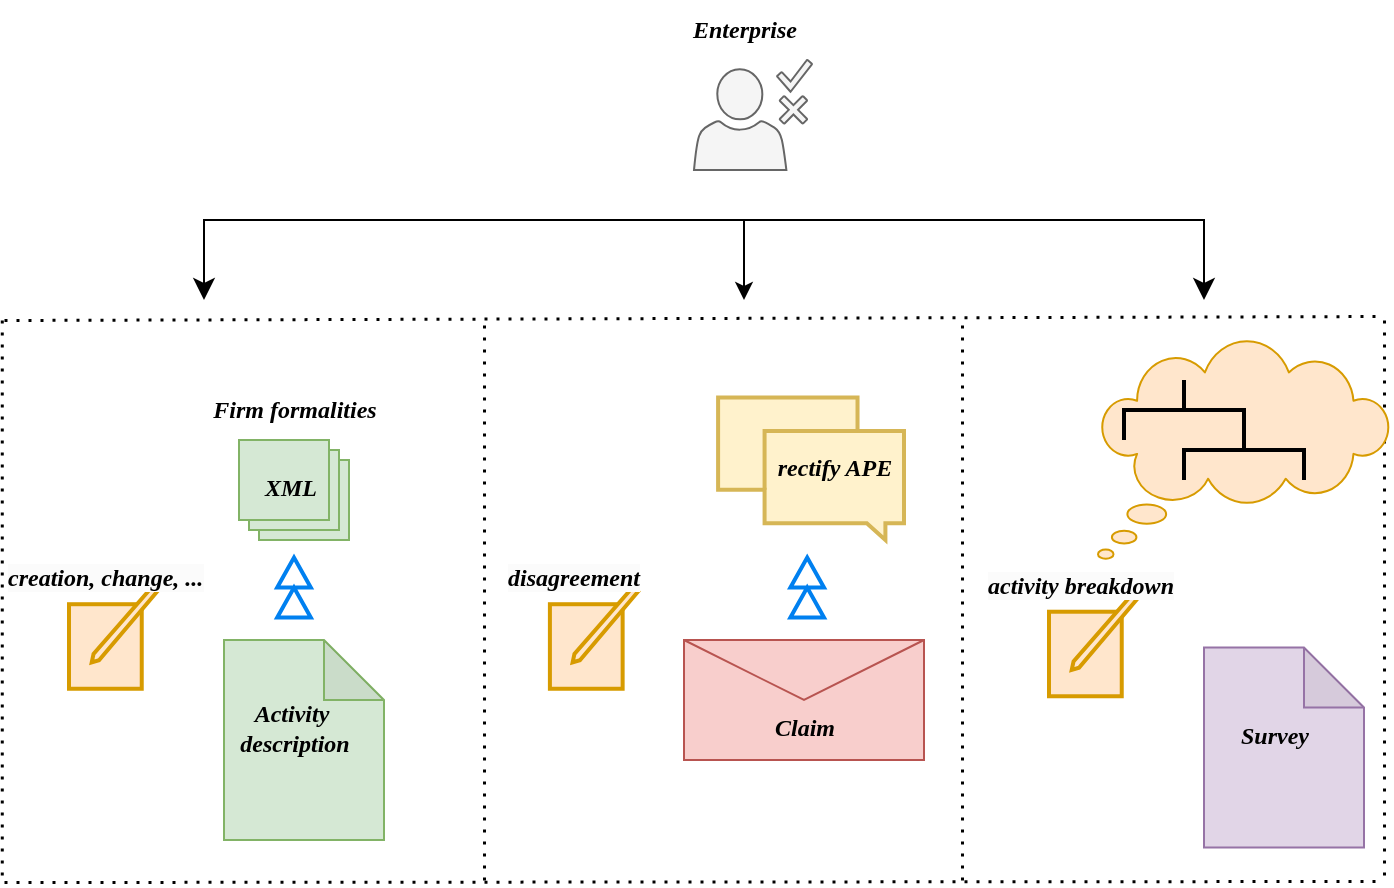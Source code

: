 <mxfile version="24.3.0" type="github">
  <diagram name="Page-1" id="bldviGOM2PhAeHIemhQr">
    <mxGraphModel dx="1599" dy="437" grid="1" gridSize="10" guides="1" tooltips="1" connect="1" arrows="1" fold="1" page="1" pageScale="1" pageWidth="850" pageHeight="1100" math="0" shadow="0">
      <root>
        <mxCell id="0" />
        <mxCell id="1" parent="0" />
        <mxCell id="jSoYXtQaay7fsIpfsQkB-14" value="" style="verticalLabelPosition=bottom;verticalAlign=top;html=1;shape=mxgraph.basic.layered_rect;dx=10;outlineConnect=0;whiteSpace=wrap;fillColor=#d5e8d4;strokeColor=#82b366;" parent="1" vertex="1">
          <mxGeometry x="117.5" y="500" width="55" height="50" as="geometry" />
        </mxCell>
        <mxCell id="jSoYXtQaay7fsIpfsQkB-16" value="&lt;font face=&quot;Work sans&quot;&gt;&lt;b&gt;&lt;i&gt;Firm formalities&lt;/i&gt;&lt;/b&gt;&lt;/font&gt;" style="text;html=1;align=center;verticalAlign=middle;resizable=0;points=[];autosize=1;strokeColor=none;fillColor=none;" parent="1" vertex="1">
          <mxGeometry x="85" y="470" width="120" height="30" as="geometry" />
        </mxCell>
        <mxCell id="jSoYXtQaay7fsIpfsQkB-38" value="&lt;i style=&quot;font-family: &amp;quot;Work sans&amp;quot;;&quot;&gt;&lt;b&gt;XML&lt;/b&gt;&lt;/i&gt;" style="text;html=1;align=center;verticalAlign=middle;resizable=0;points=[];autosize=1;strokeColor=none;fillColor=none;" parent="1" vertex="1">
          <mxGeometry x="117.5" y="508.75" width="50" height="30" as="geometry" />
        </mxCell>
        <mxCell id="VBAkpBCVjeTr1UJTXE4Z-3" value="" style="shape=note;whiteSpace=wrap;html=1;backgroundOutline=1;darkOpacity=0.05;fillColor=#d5e8d4;strokeColor=#82b366;" vertex="1" parent="1">
          <mxGeometry x="110" y="600" width="80" height="100" as="geometry" />
        </mxCell>
        <mxCell id="VBAkpBCVjeTr1UJTXE4Z-4" value="&lt;font face=&quot;Work sans&quot;&gt;&lt;b&gt;&lt;i&gt;Activity&amp;nbsp;&lt;/i&gt;&lt;/b&gt;&lt;/font&gt;&lt;div&gt;&lt;font face=&quot;Work sans&quot;&gt;&lt;b&gt;&lt;i&gt;d&lt;/i&gt;&lt;/b&gt;&lt;/font&gt;&lt;b style=&quot;font-family: &amp;quot;Work sans&amp;quot;; background-color: initial;&quot;&gt;&lt;i&gt;escription&lt;/i&gt;&lt;/b&gt;&lt;/div&gt;" style="text;html=1;align=center;verticalAlign=middle;resizable=0;points=[];autosize=1;strokeColor=none;fillColor=none;" vertex="1" parent="1">
          <mxGeometry x="100" y="624.38" width="90" height="40" as="geometry" />
        </mxCell>
        <mxCell id="VBAkpBCVjeTr1UJTXE4Z-10" value="" style="html=1;verticalLabelPosition=bottom;align=center;labelBackgroundColor=#ffffff;verticalAlign=top;strokeWidth=2;strokeColor=#d79b00;shadow=0;dashed=0;shape=mxgraph.ios7.icons.compose;fillColor=#ffe6cc;" vertex="1" parent="1">
          <mxGeometry x="32.5" y="573.13" width="44.1" height="51.25" as="geometry" />
        </mxCell>
        <mxCell id="VBAkpBCVjeTr1UJTXE4Z-11" value="" style="html=1;verticalLabelPosition=bottom;align=center;labelBackgroundColor=#ffffff;verticalAlign=top;strokeWidth=2;strokeColor=#0080F0;shadow=0;dashed=0;shape=mxgraph.ios7.icons.forward;direction=north;" vertex="1" parent="1">
          <mxGeometry x="136.6" y="558.75" width="16.8" height="30" as="geometry" />
        </mxCell>
        <mxCell id="VBAkpBCVjeTr1UJTXE4Z-12" value="&lt;b style=&quot;forced-color-adjust: none; color: rgb(0, 0, 0); font-family: &amp;quot;Work sans&amp;quot;; font-size: 12px; font-style: normal; font-variant-ligatures: normal; font-variant-caps: normal; letter-spacing: normal; orphans: 2; text-align: center; text-indent: 0px; text-transform: none; widows: 2; word-spacing: 0px; -webkit-text-stroke-width: 0px; white-space: nowrap; background-color: rgb(251, 251, 251); text-decoration-thickness: initial; text-decoration-style: initial; text-decoration-color: initial;&quot;&gt;&lt;i style=&quot;forced-color-adjust: none;&quot;&gt;creation, change, ...&lt;/i&gt;&lt;/b&gt;" style="text;whiteSpace=wrap;html=1;fontFamily=Helvetica;fontSize=12;fontColor=default;autosize=1;resizable=0;" vertex="1" parent="1">
          <mxGeometry y="555" width="90" height="37.5" as="geometry" />
        </mxCell>
        <mxCell id="VBAkpBCVjeTr1UJTXE4Z-13" value="" style="endArrow=none;dashed=1;html=1;dashPattern=1 3;strokeWidth=1.5;rounded=0;curved=0;" edge="1" parent="1">
          <mxGeometry width="50" height="50" relative="1" as="geometry">
            <mxPoint x="240" y="720" as="sourcePoint" />
            <mxPoint x="240" y="440" as="targetPoint" />
          </mxGeometry>
        </mxCell>
        <mxCell id="VBAkpBCVjeTr1UJTXE4Z-14" value="" style="shape=message;html=1;html=1;outlineConnect=0;labelPosition=center;verticalLabelPosition=bottom;align=center;verticalAlign=top;fillColor=#f8cecc;strokeColor=#b85450;" vertex="1" parent="1">
          <mxGeometry x="340" y="600" width="120" height="60" as="geometry" />
        </mxCell>
        <mxCell id="VBAkpBCVjeTr1UJTXE4Z-15" value="" style="sketch=0;pointerEvents=1;shadow=0;dashed=0;html=1;strokeColor=#666666;fillColor=#f5f5f5;labelPosition=center;verticalLabelPosition=bottom;verticalAlign=top;outlineConnect=0;align=center;shape=mxgraph.office.users.approver;fontColor=#333333;" vertex="1" parent="1">
          <mxGeometry x="345" y="310" width="59" height="55" as="geometry" />
        </mxCell>
        <mxCell id="VBAkpBCVjeTr1UJTXE4Z-16" value="&lt;font face=&quot;Work sans&quot;&gt;&lt;i&gt;&lt;b&gt;Enterprise&lt;/b&gt;&lt;/i&gt;&lt;/font&gt;" style="text;html=1;align=center;verticalAlign=middle;resizable=0;points=[];autosize=1;strokeColor=none;fillColor=none;" vertex="1" parent="1">
          <mxGeometry x="330" y="280" width="80" height="30" as="geometry" />
        </mxCell>
        <mxCell id="VBAkpBCVjeTr1UJTXE4Z-17" value="" style="html=1;verticalLabelPosition=bottom;align=center;labelBackgroundColor=#ffffff;verticalAlign=top;strokeWidth=2;strokeColor=#d79b00;shadow=0;dashed=0;shape=mxgraph.ios7.icons.compose;fillColor=#ffe6cc;" vertex="1" parent="1">
          <mxGeometry x="272.95" y="573.13" width="44.1" height="51.25" as="geometry" />
        </mxCell>
        <mxCell id="VBAkpBCVjeTr1UJTXE4Z-18" value="&lt;b style=&quot;forced-color-adjust: none; color: rgb(0, 0, 0); font-family: &amp;quot;Work sans&amp;quot;; font-size: 12px; font-style: normal; font-variant-ligatures: normal; font-variant-caps: normal; letter-spacing: normal; orphans: 2; text-align: center; text-indent: 0px; text-transform: none; widows: 2; word-spacing: 0px; -webkit-text-stroke-width: 0px; white-space: nowrap; background-color: rgb(251, 251, 251); text-decoration-thickness: initial; text-decoration-style: initial; text-decoration-color: initial;&quot;&gt;&lt;i style=&quot;forced-color-adjust: none;&quot;&gt;disagreement&lt;/i&gt;&lt;/b&gt;" style="text;whiteSpace=wrap;html=1;fontFamily=Helvetica;fontSize=12;fontColor=default;autosize=1;resizable=0;" vertex="1" parent="1">
          <mxGeometry x="250" y="555" width="90" height="37.5" as="geometry" />
        </mxCell>
        <mxCell id="VBAkpBCVjeTr1UJTXE4Z-25" value="&lt;font face=&quot;Work sans&quot;&gt;&lt;b&gt;&lt;i&gt;Claim&lt;/i&gt;&lt;/b&gt;&lt;/font&gt;" style="text;html=1;align=center;verticalAlign=middle;resizable=0;points=[];autosize=1;strokeColor=none;fillColor=none;" vertex="1" parent="1">
          <mxGeometry x="370" y="629.38" width="60" height="30" as="geometry" />
        </mxCell>
        <mxCell id="VBAkpBCVjeTr1UJTXE4Z-30" value="" style="shape=note;whiteSpace=wrap;html=1;backgroundOutline=1;darkOpacity=0.05;fillColor=#e1d5e7;strokeColor=#9673a6;" vertex="1" parent="1">
          <mxGeometry x="600" y="603.75" width="80" height="100" as="geometry" />
        </mxCell>
        <mxCell id="VBAkpBCVjeTr1UJTXE4Z-31" value="&lt;font face=&quot;Work sans&quot;&gt;&lt;b&gt;&lt;i&gt;Survey&lt;/i&gt;&lt;/b&gt;&lt;/font&gt;" style="text;html=1;align=center;verticalAlign=middle;resizable=0;points=[];autosize=1;strokeColor=none;fillColor=none;" vertex="1" parent="1">
          <mxGeometry x="605" y="633.13" width="60" height="30" as="geometry" />
        </mxCell>
        <mxCell id="VBAkpBCVjeTr1UJTXE4Z-32" value="" style="html=1;verticalLabelPosition=bottom;align=center;labelBackgroundColor=#ffffff;verticalAlign=top;strokeWidth=2;strokeColor=#d79b00;shadow=0;dashed=0;shape=mxgraph.ios7.icons.compose;fillColor=#ffe6cc;" vertex="1" parent="1">
          <mxGeometry x="522.5" y="576.88" width="44.1" height="51.25" as="geometry" />
        </mxCell>
        <mxCell id="VBAkpBCVjeTr1UJTXE4Z-34" value="&lt;b style=&quot;forced-color-adjust: none; color: rgb(0, 0, 0); font-family: &amp;quot;Work sans&amp;quot;; font-size: 12px; font-style: normal; font-variant-ligatures: normal; font-variant-caps: normal; letter-spacing: normal; orphans: 2; text-align: center; text-indent: 0px; text-transform: none; widows: 2; word-spacing: 0px; -webkit-text-stroke-width: 0px; white-space: nowrap; background-color: rgb(251, 251, 251); text-decoration-thickness: initial; text-decoration-style: initial; text-decoration-color: initial;&quot;&gt;&lt;i style=&quot;forced-color-adjust: none;&quot;&gt;activity breakdown&lt;/i&gt;&lt;/b&gt;" style="text;whiteSpace=wrap;html=1;fontFamily=Helvetica;fontSize=12;fontColor=default;autosize=1;resizable=0;" vertex="1" parent="1">
          <mxGeometry x="490" y="558.75" width="90" height="37.5" as="geometry" />
        </mxCell>
        <mxCell id="VBAkpBCVjeTr1UJTXE4Z-35" value="" style="endArrow=none;dashed=1;html=1;dashPattern=1 3;strokeWidth=1.5;rounded=0;curved=0;" edge="1" parent="1">
          <mxGeometry width="50" height="50" relative="1" as="geometry">
            <mxPoint x="479" y="720" as="sourcePoint" />
            <mxPoint x="479" y="440" as="targetPoint" />
          </mxGeometry>
        </mxCell>
        <mxCell id="VBAkpBCVjeTr1UJTXE4Z-36" value="" style="edgeStyle=elbowEdgeStyle;elbow=horizontal;endArrow=classic;html=1;curved=0;rounded=0;endSize=8;startSize=8;" edge="1" parent="1">
          <mxGeometry width="50" height="50" relative="1" as="geometry">
            <mxPoint x="370" y="390" as="sourcePoint" />
            <mxPoint x="600" y="430" as="targetPoint" />
            <Array as="points">
              <mxPoint x="600" y="420" />
            </Array>
          </mxGeometry>
        </mxCell>
        <mxCell id="VBAkpBCVjeTr1UJTXE4Z-37" value="" style="endArrow=none;dashed=1;html=1;dashPattern=1 3;strokeWidth=1.5;rounded=0;curved=0;" edge="1" parent="1">
          <mxGeometry width="50" height="50" relative="1" as="geometry">
            <mxPoint y="440" as="sourcePoint" />
            <mxPoint x="690" y="438" as="targetPoint" />
          </mxGeometry>
        </mxCell>
        <mxCell id="VBAkpBCVjeTr1UJTXE4Z-38" value="" style="endArrow=none;dashed=1;html=1;dashPattern=1 3;strokeWidth=1.5;rounded=0;curved=0;" edge="1" parent="1">
          <mxGeometry width="50" height="50" relative="1" as="geometry">
            <mxPoint y="721" as="sourcePoint" />
            <mxPoint x="690" y="720.5" as="targetPoint" />
          </mxGeometry>
        </mxCell>
        <mxCell id="VBAkpBCVjeTr1UJTXE4Z-39" value="" style="endArrow=none;dashed=1;html=1;dashPattern=1 3;strokeWidth=1.5;rounded=0;curved=0;" edge="1" parent="1">
          <mxGeometry width="50" height="50" relative="1" as="geometry">
            <mxPoint x="690" y="717.5" as="sourcePoint" />
            <mxPoint x="690" y="437.5" as="targetPoint" />
          </mxGeometry>
        </mxCell>
        <mxCell id="VBAkpBCVjeTr1UJTXE4Z-41" value="" style="edgeStyle=segmentEdgeStyle;endArrow=classic;html=1;curved=0;rounded=0;endSize=8;startSize=8;" edge="1" parent="1">
          <mxGeometry width="50" height="50" relative="1" as="geometry">
            <mxPoint x="370" y="390" as="sourcePoint" />
            <mxPoint x="100" y="430" as="targetPoint" />
          </mxGeometry>
        </mxCell>
        <mxCell id="VBAkpBCVjeTr1UJTXE4Z-42" value="" style="endArrow=classic;html=1;rounded=0;" edge="1" parent="1">
          <mxGeometry width="50" height="50" relative="1" as="geometry">
            <mxPoint x="370" y="390" as="sourcePoint" />
            <mxPoint x="370" y="430" as="targetPoint" />
          </mxGeometry>
        </mxCell>
        <mxCell id="VBAkpBCVjeTr1UJTXE4Z-44" value="" style="whiteSpace=wrap;html=1;shape=mxgraph.basic.cloud_callout;fillColor=#ffe6cc;strokeColor=#d79b00;" vertex="1" parent="1">
          <mxGeometry x="547" y="450.63" width="146" height="108.75" as="geometry" />
        </mxCell>
        <mxCell id="VBAkpBCVjeTr1UJTXE4Z-46" value="" style="strokeWidth=2;html=1;shape=mxgraph.flowchart.annotation_2;align=left;labelPosition=right;pointerEvents=1;direction=south;" vertex="1" parent="1">
          <mxGeometry x="560" y="470" width="60" height="30" as="geometry" />
        </mxCell>
        <mxCell id="VBAkpBCVjeTr1UJTXE4Z-47" value="" style="strokeWidth=2;html=1;shape=mxgraph.flowchart.annotation_2;align=left;labelPosition=right;pointerEvents=1;direction=south;" vertex="1" parent="1">
          <mxGeometry x="590" y="490" width="60" height="30" as="geometry" />
        </mxCell>
        <mxCell id="VBAkpBCVjeTr1UJTXE4Z-50" value="" style="html=1;verticalLabelPosition=bottom;align=center;labelBackgroundColor=#ffffff;verticalAlign=top;strokeWidth=2;strokeColor=#d6b656;shadow=0;dashed=0;shape=mxgraph.ios7.icons.messages;fillColor=#fff2cc;" vertex="1" parent="1">
          <mxGeometry x="357.05" y="478.75" width="92.95" height="71.25" as="geometry" />
        </mxCell>
        <mxCell id="VBAkpBCVjeTr1UJTXE4Z-51" value="" style="html=1;verticalLabelPosition=bottom;align=center;labelBackgroundColor=#ffffff;verticalAlign=top;strokeWidth=2;strokeColor=#0080F0;shadow=0;dashed=0;shape=mxgraph.ios7.icons.forward;direction=north;" vertex="1" parent="1">
          <mxGeometry x="393.2" y="558.75" width="16.8" height="30" as="geometry" />
        </mxCell>
        <mxCell id="VBAkpBCVjeTr1UJTXE4Z-52" value="&lt;font face=&quot;Work sans&quot;&gt;&lt;b&gt;&lt;i&gt;rectify APE&lt;/i&gt;&lt;/b&gt;&lt;/font&gt;" style="text;html=1;align=center;verticalAlign=middle;resizable=0;points=[];autosize=1;strokeColor=none;fillColor=none;fontFamily=Helvetica;fontSize=12;fontColor=default;" vertex="1" parent="1">
          <mxGeometry x="370" y="499.38" width="90" height="30" as="geometry" />
        </mxCell>
        <mxCell id="VBAkpBCVjeTr1UJTXE4Z-53" value="" style="endArrow=none;dashed=1;html=1;dashPattern=1 3;strokeWidth=1.5;rounded=0;curved=0;" edge="1" parent="1">
          <mxGeometry width="50" height="50" relative="1" as="geometry">
            <mxPoint x="-1.11" y="717.5" as="sourcePoint" />
            <mxPoint x="-1.11" y="437.5" as="targetPoint" />
          </mxGeometry>
        </mxCell>
      </root>
    </mxGraphModel>
  </diagram>
</mxfile>
